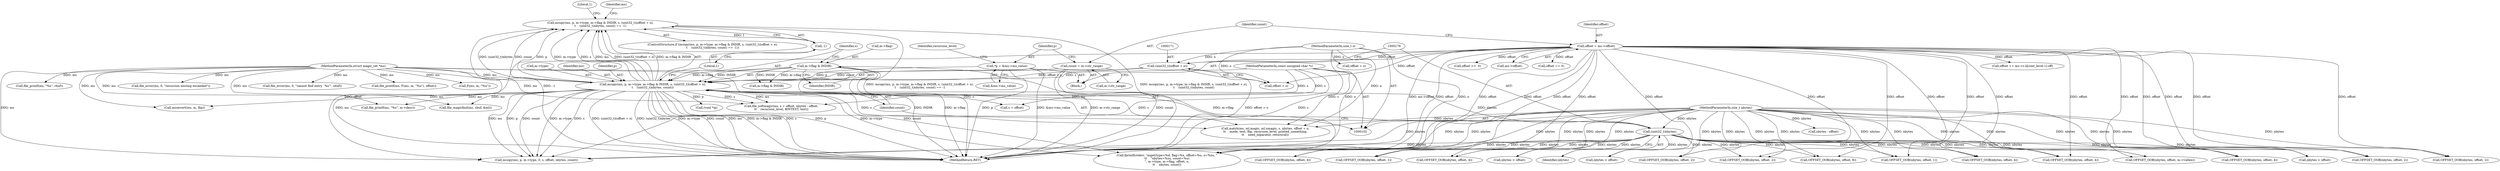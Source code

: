 digraph "0_file_4a284c89d6ef11aca34da65da7d673050a5ea320_4@API" {
"1000157" [label="(Call,mcopy(ms, p, m->type, m->flag & INDIR, s, (uint32_t)(offset + o),\n\t    (uint32_t)nbytes, count) == -1)"];
"1000158" [label="(Call,mcopy(ms, p, m->type, m->flag & INDIR, s, (uint32_t)(offset + o),\n\t    (uint32_t)nbytes, count))"];
"1000103" [label="(MethodParameterIn,struct magic_set *ms)"];
"1000137" [label="(Call,*p = &ms->ms_value)"];
"1000164" [label="(Call,m->flag & INDIR)"];
"1000104" [label="(MethodParameterIn,const unsigned char *s)"];
"1000170" [label="(Call,(uint32_t)(offset + o))"];
"1000119" [label="(Call,offset = ms->offset)"];
"1000107" [label="(MethodParameterIn,size_t o)"];
"1000175" [label="(Call,(uint32_t)nbytes)"];
"1000106" [label="(MethodParameterIn,size_t nbytes)"];
"1000125" [label="(Call,count = m->str_range)"];
"1000179" [label="(Call,-1)"];
"1000161" [label="(Call,m->type)"];
"1000164" [label="(Call,m->flag & INDIR)"];
"1000125" [label="(Call,count = m->str_range)"];
"1000642" [label="(Call,OFFSET_OOB(nbytes, offset, 2))"];
"1000138" [label="(Identifier,p)"];
"1000170" [label="(Call,(uint32_t)(offset + o))"];
"1000539" [label="(Call,OFFSET_OOB(nbytes, offset, 2))"];
"1001366" [label="(Call,offset += ms->c.li[cont_level-1].off)"];
"1000165" [label="(Call,m->flag)"];
"1000159" [label="(Identifier,ms)"];
"1000160" [label="(Identifier,p)"];
"1000104" [label="(MethodParameterIn,const unsigned char *s)"];
"1000210" [label="(Call,(void *)p)"];
"1000149" [label="(Call,file_error(ms, 0, \"recursion nesting exceeded\"))"];
"1001540" [label="(Call,nbytes < offset)"];
"1000183" [label="(Literal,1)"];
"1001700" [label="(Call,file_error(ms, 0, \"cannot find entry `%s'\", sbuf))"];
"1000180" [label="(Literal,1)"];
"1001631" [label="(Call,file_printf(ms, F(ms, m, \"%u\"), offset))"];
"1001571" [label="(Call,file_softmagic(ms, s + offset, nbytes - offset,\n\t\t    recursion_level, BINTEST, text))"];
"1001648" [label="(Call,file_printf(ms, \"%s\", rbuf))"];
"1001210" [label="(Call,OFFSET_OOB(nbytes, offset, 4))"];
"1000193" [label="(Call,fprintf(stderr, \"mget(type=%d, flag=%x, offset=%u, o=%zu, \"\n\t\t    \"nbytes=%zu, count=%u)\n\", m->type, m->flag, offset, o,\n\t\t    nbytes, count))"];
"1001724" [label="(Call,match(ms, ml.magic, ml.nmagic, s, nbytes, offset + o,\n\t\t    mode, text, flip, recursion_level, printed_something,\n\t\t    need_separator, returnval))"];
"1000745" [label="(Call,OFFSET_OOB(nbytes, offset, 2))"];
"1000972" [label="(Call,OFFSET_OOB(nbytes, offset, 4))"];
"1001757" [label="(Call,file_printf(ms, \"%s\", m->desc))"];
"1000218" [label="(Call,m->flag & INDIR)"];
"1000156" [label="(ControlStructure,if (mcopy(ms, p, m->type, m->flag & INDIR, s, (uint32_t)(offset + o),\n\t    (uint32_t)nbytes, count) == -1))"];
"1000157" [label="(Call,mcopy(ms, p, m->type, m->flag & INDIR, s, (uint32_t)(offset + o),\n\t    (uint32_t)nbytes, count) == -1)"];
"1001327" [label="(Call,offset >>  0)"];
"1000146" [label="(Identifier,recursion_level)"];
"1001504" [label="(Call,OFFSET_OOB(nbytes, offset, 8))"];
"1000177" [label="(Identifier,nbytes)"];
"1000127" [label="(Call,m->str_range)"];
"1000179" [label="(Call,-1)"];
"1000158" [label="(Call,mcopy(ms, p, m->type, m->flag & INDIR, s, (uint32_t)(offset + o),\n\t    (uint32_t)nbytes, count))"];
"1000433" [label="(Call,OFFSET_OOB(nbytes, offset, 1))"];
"1000852" [label="(Call,OFFSET_OOB(nbytes, offset, 4))"];
"1001515" [label="(Call,OFFSET_OOB(nbytes, offset, m->vallen))"];
"1000106" [label="(MethodParameterIn,size_t nbytes)"];
"1001784" [label="(MethodReturn,RET)"];
"1001493" [label="(Call,OFFSET_OOB(nbytes, offset, 4))"];
"1001666" [label="(Call,nbytes < offset)"];
"1001633" [label="(Call,F(ms, m, \"%u\"))"];
"1000188" [label="(Identifier,ms)"];
"1001734" [label="(Call,offset + o)"];
"1000103" [label="(MethodParameterIn,struct magic_set *ms)"];
"1001411" [label="(Call,mcopy(ms, p, m->type, 0, s, offset, nbytes, count))"];
"1001091" [label="(Call,OFFSET_OOB(nbytes, offset, 4))"];
"1000126" [label="(Identifier,count)"];
"1000119" [label="(Call,offset = ms->offset)"];
"1001459" [label="(Call,OFFSET_OOB(nbytes, offset, 1))"];
"1000178" [label="(Identifier,count)"];
"1000120" [label="(Identifier,offset)"];
"1000169" [label="(Identifier,s)"];
"1001576" [label="(Call,nbytes - offset)"];
"1001692" [label="(Call,file_magicfind(ms, sbuf, &ml))"];
"1000121" [label="(Call,ms->offset)"];
"1001573" [label="(Call,s + offset)"];
"1000116" [label="(Block,)"];
"1001526" [label="(Call,nbytes < offset)"];
"1001776" [label="(Call,mconvert(ms, m, flip))"];
"1000139" [label="(Call,&ms->ms_value)"];
"1001534" [label="(Call,offset == 0)"];
"1001470" [label="(Call,OFFSET_OOB(nbytes, offset, 2))"];
"1000168" [label="(Identifier,INDIR)"];
"1000175" [label="(Call,(uint32_t)nbytes)"];
"1000172" [label="(Call,offset + o)"];
"1000107" [label="(MethodParameterIn,size_t o)"];
"1000137" [label="(Call,*p = &ms->ms_value)"];
"1000157" -> "1000156"  [label="AST: "];
"1000157" -> "1000179"  [label="CFG: "];
"1000158" -> "1000157"  [label="AST: "];
"1000179" -> "1000157"  [label="AST: "];
"1000183" -> "1000157"  [label="CFG: "];
"1000188" -> "1000157"  [label="CFG: "];
"1000157" -> "1001784"  [label="DDG: mcopy(ms, p, m->type, m->flag & INDIR, s, (uint32_t)(offset + o),\n\t    (uint32_t)nbytes, count) == -1"];
"1000157" -> "1001784"  [label="DDG: -1"];
"1000157" -> "1001784"  [label="DDG: mcopy(ms, p, m->type, m->flag & INDIR, s, (uint32_t)(offset + o),\n\t    (uint32_t)nbytes, count)"];
"1000158" -> "1000157"  [label="DDG: count"];
"1000158" -> "1000157"  [label="DDG: (uint32_t)(offset + o)"];
"1000158" -> "1000157"  [label="DDG: (uint32_t)nbytes"];
"1000158" -> "1000157"  [label="DDG: p"];
"1000158" -> "1000157"  [label="DDG: m->type"];
"1000158" -> "1000157"  [label="DDG: s"];
"1000158" -> "1000157"  [label="DDG: ms"];
"1000158" -> "1000157"  [label="DDG: m->flag & INDIR"];
"1000179" -> "1000157"  [label="DDG: 1"];
"1000158" -> "1000178"  [label="CFG: "];
"1000159" -> "1000158"  [label="AST: "];
"1000160" -> "1000158"  [label="AST: "];
"1000161" -> "1000158"  [label="AST: "];
"1000164" -> "1000158"  [label="AST: "];
"1000169" -> "1000158"  [label="AST: "];
"1000170" -> "1000158"  [label="AST: "];
"1000175" -> "1000158"  [label="AST: "];
"1000178" -> "1000158"  [label="AST: "];
"1000180" -> "1000158"  [label="CFG: "];
"1000158" -> "1001784"  [label="DDG: count"];
"1000158" -> "1001784"  [label="DDG: ms"];
"1000158" -> "1001784"  [label="DDG: m->flag & INDIR"];
"1000158" -> "1001784"  [label="DDG: s"];
"1000158" -> "1001784"  [label="DDG: p"];
"1000158" -> "1001784"  [label="DDG: (uint32_t)(offset + o)"];
"1000158" -> "1001784"  [label="DDG: m->type"];
"1000158" -> "1001784"  [label="DDG: (uint32_t)nbytes"];
"1000103" -> "1000158"  [label="DDG: ms"];
"1000137" -> "1000158"  [label="DDG: p"];
"1000164" -> "1000158"  [label="DDG: m->flag"];
"1000164" -> "1000158"  [label="DDG: INDIR"];
"1000104" -> "1000158"  [label="DDG: s"];
"1000170" -> "1000158"  [label="DDG: offset + o"];
"1000175" -> "1000158"  [label="DDG: nbytes"];
"1000125" -> "1000158"  [label="DDG: count"];
"1000158" -> "1000193"  [label="DDG: m->type"];
"1000158" -> "1000193"  [label="DDG: count"];
"1000158" -> "1000210"  [label="DDG: p"];
"1000158" -> "1001411"  [label="DDG: ms"];
"1000158" -> "1001411"  [label="DDG: p"];
"1000158" -> "1001411"  [label="DDG: m->type"];
"1000158" -> "1001411"  [label="DDG: s"];
"1000158" -> "1001411"  [label="DDG: count"];
"1000158" -> "1001571"  [label="DDG: ms"];
"1000158" -> "1001571"  [label="DDG: s"];
"1000158" -> "1001573"  [label="DDG: s"];
"1000158" -> "1001692"  [label="DDG: ms"];
"1000158" -> "1001724"  [label="DDG: s"];
"1000158" -> "1001757"  [label="DDG: ms"];
"1000158" -> "1001776"  [label="DDG: ms"];
"1000103" -> "1000102"  [label="AST: "];
"1000103" -> "1001784"  [label="DDG: ms"];
"1000103" -> "1000149"  [label="DDG: ms"];
"1000103" -> "1001411"  [label="DDG: ms"];
"1000103" -> "1001571"  [label="DDG: ms"];
"1000103" -> "1001631"  [label="DDG: ms"];
"1000103" -> "1001633"  [label="DDG: ms"];
"1000103" -> "1001648"  [label="DDG: ms"];
"1000103" -> "1001692"  [label="DDG: ms"];
"1000103" -> "1001700"  [label="DDG: ms"];
"1000103" -> "1001724"  [label="DDG: ms"];
"1000103" -> "1001757"  [label="DDG: ms"];
"1000103" -> "1001776"  [label="DDG: ms"];
"1000137" -> "1000116"  [label="AST: "];
"1000137" -> "1000139"  [label="CFG: "];
"1000138" -> "1000137"  [label="AST: "];
"1000139" -> "1000137"  [label="AST: "];
"1000146" -> "1000137"  [label="CFG: "];
"1000137" -> "1001784"  [label="DDG: &ms->ms_value"];
"1000137" -> "1001784"  [label="DDG: p"];
"1000164" -> "1000168"  [label="CFG: "];
"1000165" -> "1000164"  [label="AST: "];
"1000168" -> "1000164"  [label="AST: "];
"1000169" -> "1000164"  [label="CFG: "];
"1000164" -> "1001784"  [label="DDG: INDIR"];
"1000164" -> "1001784"  [label="DDG: m->flag"];
"1000164" -> "1000193"  [label="DDG: m->flag"];
"1000164" -> "1000218"  [label="DDG: m->flag"];
"1000164" -> "1000218"  [label="DDG: INDIR"];
"1000104" -> "1000102"  [label="AST: "];
"1000104" -> "1001784"  [label="DDG: s"];
"1000104" -> "1001411"  [label="DDG: s"];
"1000104" -> "1001571"  [label="DDG: s"];
"1000104" -> "1001573"  [label="DDG: s"];
"1000104" -> "1001724"  [label="DDG: s"];
"1000170" -> "1000172"  [label="CFG: "];
"1000171" -> "1000170"  [label="AST: "];
"1000172" -> "1000170"  [label="AST: "];
"1000176" -> "1000170"  [label="CFG: "];
"1000170" -> "1001784"  [label="DDG: offset + o"];
"1000119" -> "1000170"  [label="DDG: offset"];
"1000107" -> "1000170"  [label="DDG: o"];
"1000119" -> "1000116"  [label="AST: "];
"1000119" -> "1000121"  [label="CFG: "];
"1000120" -> "1000119"  [label="AST: "];
"1000121" -> "1000119"  [label="AST: "];
"1000126" -> "1000119"  [label="CFG: "];
"1000119" -> "1001784"  [label="DDG: ms->offset"];
"1000119" -> "1001784"  [label="DDG: offset"];
"1000119" -> "1000172"  [label="DDG: offset"];
"1000119" -> "1000193"  [label="DDG: offset"];
"1000119" -> "1000433"  [label="DDG: offset"];
"1000119" -> "1000539"  [label="DDG: offset"];
"1000119" -> "1000642"  [label="DDG: offset"];
"1000119" -> "1000745"  [label="DDG: offset"];
"1000119" -> "1000852"  [label="DDG: offset"];
"1000119" -> "1000972"  [label="DDG: offset"];
"1000119" -> "1001091"  [label="DDG: offset"];
"1000119" -> "1001210"  [label="DDG: offset"];
"1000119" -> "1001327"  [label="DDG: offset"];
"1000119" -> "1001366"  [label="DDG: offset"];
"1000119" -> "1001411"  [label="DDG: offset"];
"1000119" -> "1001459"  [label="DDG: offset"];
"1000119" -> "1001470"  [label="DDG: offset"];
"1000119" -> "1001493"  [label="DDG: offset"];
"1000119" -> "1001504"  [label="DDG: offset"];
"1000119" -> "1001515"  [label="DDG: offset"];
"1000119" -> "1001526"  [label="DDG: offset"];
"1000119" -> "1001534"  [label="DDG: offset"];
"1000119" -> "1001666"  [label="DDG: offset"];
"1000107" -> "1000102"  [label="AST: "];
"1000107" -> "1001784"  [label="DDG: o"];
"1000107" -> "1000172"  [label="DDG: o"];
"1000107" -> "1000193"  [label="DDG: o"];
"1000107" -> "1001724"  [label="DDG: o"];
"1000107" -> "1001734"  [label="DDG: o"];
"1000175" -> "1000177"  [label="CFG: "];
"1000176" -> "1000175"  [label="AST: "];
"1000177" -> "1000175"  [label="AST: "];
"1000178" -> "1000175"  [label="CFG: "];
"1000175" -> "1001784"  [label="DDG: nbytes"];
"1000106" -> "1000175"  [label="DDG: nbytes"];
"1000175" -> "1000193"  [label="DDG: nbytes"];
"1000175" -> "1000433"  [label="DDG: nbytes"];
"1000175" -> "1000539"  [label="DDG: nbytes"];
"1000175" -> "1000642"  [label="DDG: nbytes"];
"1000175" -> "1000745"  [label="DDG: nbytes"];
"1000175" -> "1000852"  [label="DDG: nbytes"];
"1000175" -> "1000972"  [label="DDG: nbytes"];
"1000175" -> "1001091"  [label="DDG: nbytes"];
"1000175" -> "1001210"  [label="DDG: nbytes"];
"1000175" -> "1001411"  [label="DDG: nbytes"];
"1000175" -> "1001459"  [label="DDG: nbytes"];
"1000175" -> "1001470"  [label="DDG: nbytes"];
"1000175" -> "1001493"  [label="DDG: nbytes"];
"1000175" -> "1001504"  [label="DDG: nbytes"];
"1000175" -> "1001515"  [label="DDG: nbytes"];
"1000175" -> "1001526"  [label="DDG: nbytes"];
"1000175" -> "1001540"  [label="DDG: nbytes"];
"1000175" -> "1001666"  [label="DDG: nbytes"];
"1000106" -> "1000102"  [label="AST: "];
"1000106" -> "1001784"  [label="DDG: nbytes"];
"1000106" -> "1000193"  [label="DDG: nbytes"];
"1000106" -> "1000433"  [label="DDG: nbytes"];
"1000106" -> "1000539"  [label="DDG: nbytes"];
"1000106" -> "1000642"  [label="DDG: nbytes"];
"1000106" -> "1000745"  [label="DDG: nbytes"];
"1000106" -> "1000852"  [label="DDG: nbytes"];
"1000106" -> "1000972"  [label="DDG: nbytes"];
"1000106" -> "1001091"  [label="DDG: nbytes"];
"1000106" -> "1001210"  [label="DDG: nbytes"];
"1000106" -> "1001411"  [label="DDG: nbytes"];
"1000106" -> "1001459"  [label="DDG: nbytes"];
"1000106" -> "1001470"  [label="DDG: nbytes"];
"1000106" -> "1001493"  [label="DDG: nbytes"];
"1000106" -> "1001504"  [label="DDG: nbytes"];
"1000106" -> "1001515"  [label="DDG: nbytes"];
"1000106" -> "1001526"  [label="DDG: nbytes"];
"1000106" -> "1001540"  [label="DDG: nbytes"];
"1000106" -> "1001576"  [label="DDG: nbytes"];
"1000106" -> "1001666"  [label="DDG: nbytes"];
"1000106" -> "1001724"  [label="DDG: nbytes"];
"1000125" -> "1000116"  [label="AST: "];
"1000125" -> "1000127"  [label="CFG: "];
"1000126" -> "1000125"  [label="AST: "];
"1000127" -> "1000125"  [label="AST: "];
"1000138" -> "1000125"  [label="CFG: "];
"1000125" -> "1001784"  [label="DDG: count"];
"1000125" -> "1001784"  [label="DDG: m->str_range"];
"1000179" -> "1000180"  [label="CFG: "];
"1000180" -> "1000179"  [label="AST: "];
}
